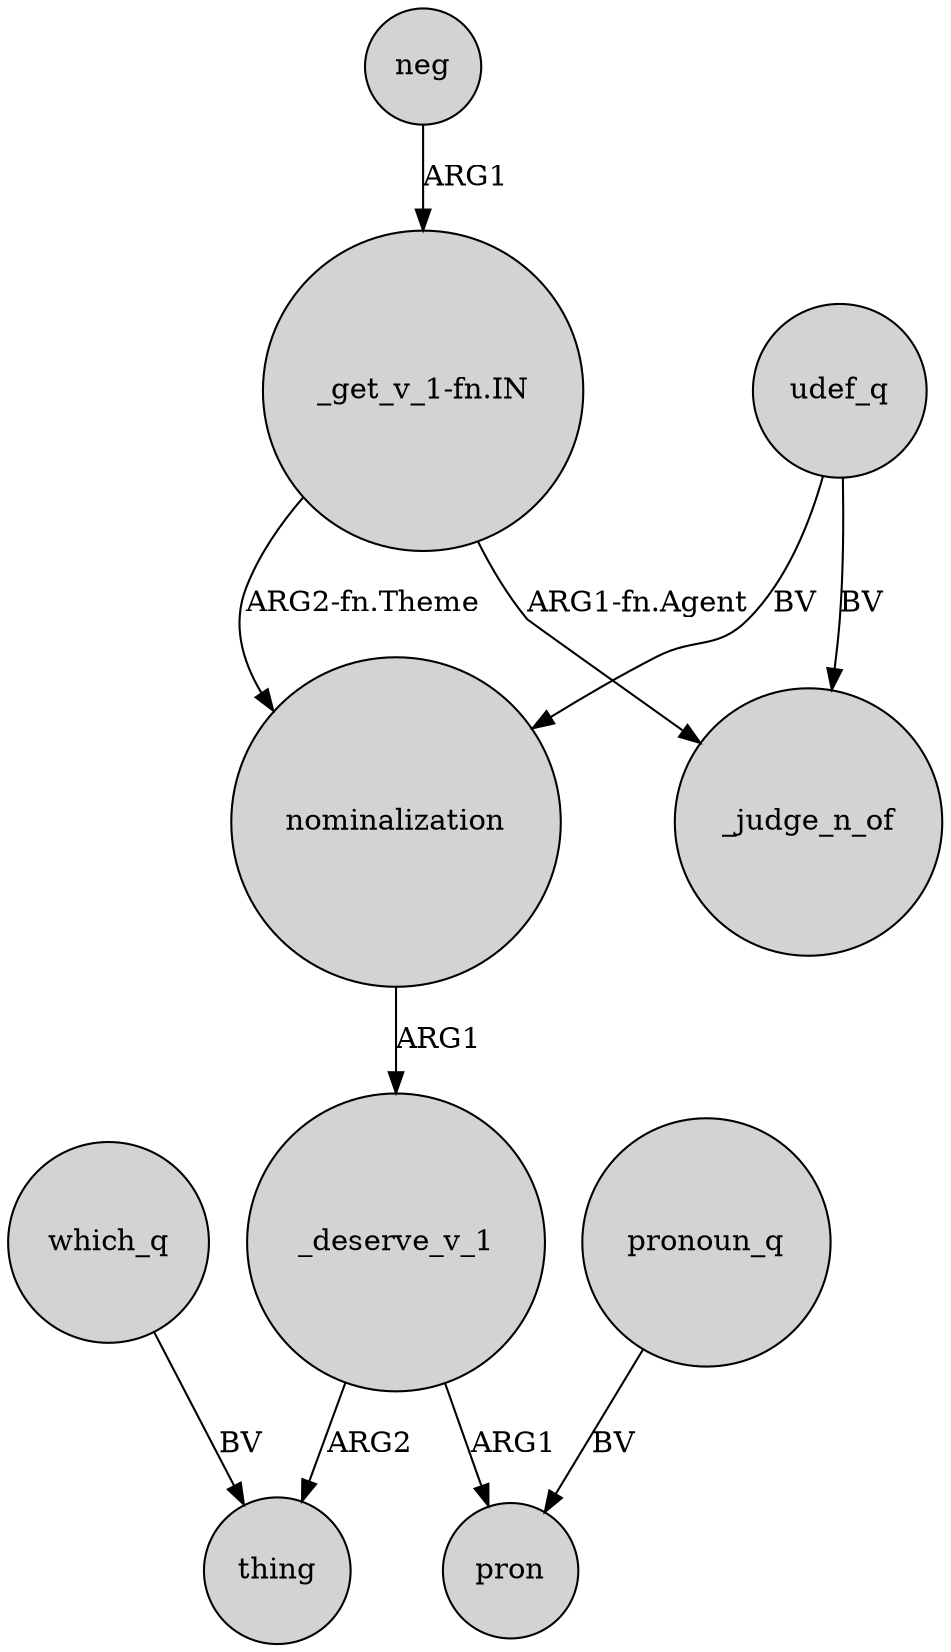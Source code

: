 digraph {
	node [shape=circle style=filled]
	nominalization -> _deserve_v_1 [label=ARG1]
	_deserve_v_1 -> thing [label=ARG2]
	"_get_v_1-fn.IN" -> _judge_n_of [label="ARG1-fn.Agent"]
	udef_q -> _judge_n_of [label=BV]
	"_get_v_1-fn.IN" -> nominalization [label="ARG2-fn.Theme"]
	udef_q -> nominalization [label=BV]
	neg -> "_get_v_1-fn.IN" [label=ARG1]
	_deserve_v_1 -> pron [label=ARG1]
	which_q -> thing [label=BV]
	pronoun_q -> pron [label=BV]
}
